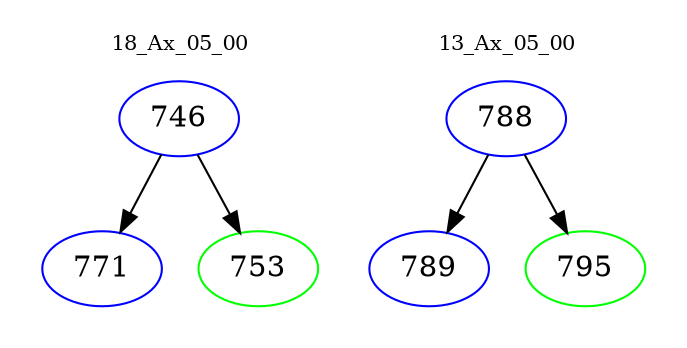 digraph{
subgraph cluster_0 {
color = white
label = "18_Ax_05_00";
fontsize=10;
T0_746 [label="746", color="blue"]
T0_746 -> T0_771 [color="black"]
T0_771 [label="771", color="blue"]
T0_746 -> T0_753 [color="black"]
T0_753 [label="753", color="green"]
}
subgraph cluster_1 {
color = white
label = "13_Ax_05_00";
fontsize=10;
T1_788 [label="788", color="blue"]
T1_788 -> T1_789 [color="black"]
T1_789 [label="789", color="blue"]
T1_788 -> T1_795 [color="black"]
T1_795 [label="795", color="green"]
}
}
